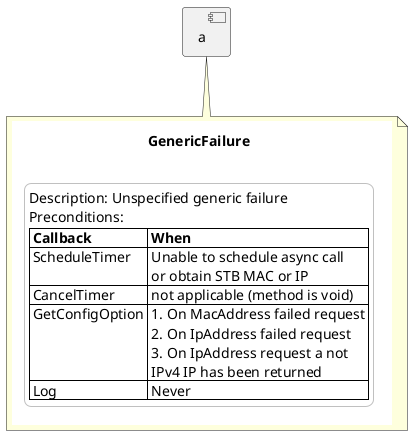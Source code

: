 {
  "sha1": "1emxzyexmzc5qogr2nzje7y27ezdtnq",
  "insertion": {
    "when": "2024-05-30T20:48:19.662Z",
    "url": "https://forum.plantuml.net/9645/can-i-switch-back-to-legacy-preprocessor",
    "user": "plantuml@gmail.com"
  }
}
@startuml

component a as a {
}

note bottom of a
{{
skinparam componentBorderColor teal

title GenericFailure


skinparam note {
BackgroundColor white
BorderColor silver
}
skinparam legend {
BackgroundColor white
BorderColor silver
}



legend
Description: Unspecified generic failure
Preconditions:
|= Callback |= When |
| ScheduleTimer | Unable to schedule async call \n or obtain STB MAC or IP |
| CancelTimer | not applicable (method is void) |
| GetConfigOption | 1. On MacAddress failed request \n 2. On IpAddress failed request \n 3. On IpAddress request a not \n IPv4 IP has been returned |
| Log | Never |
end legend

}}
end note

@enduml
